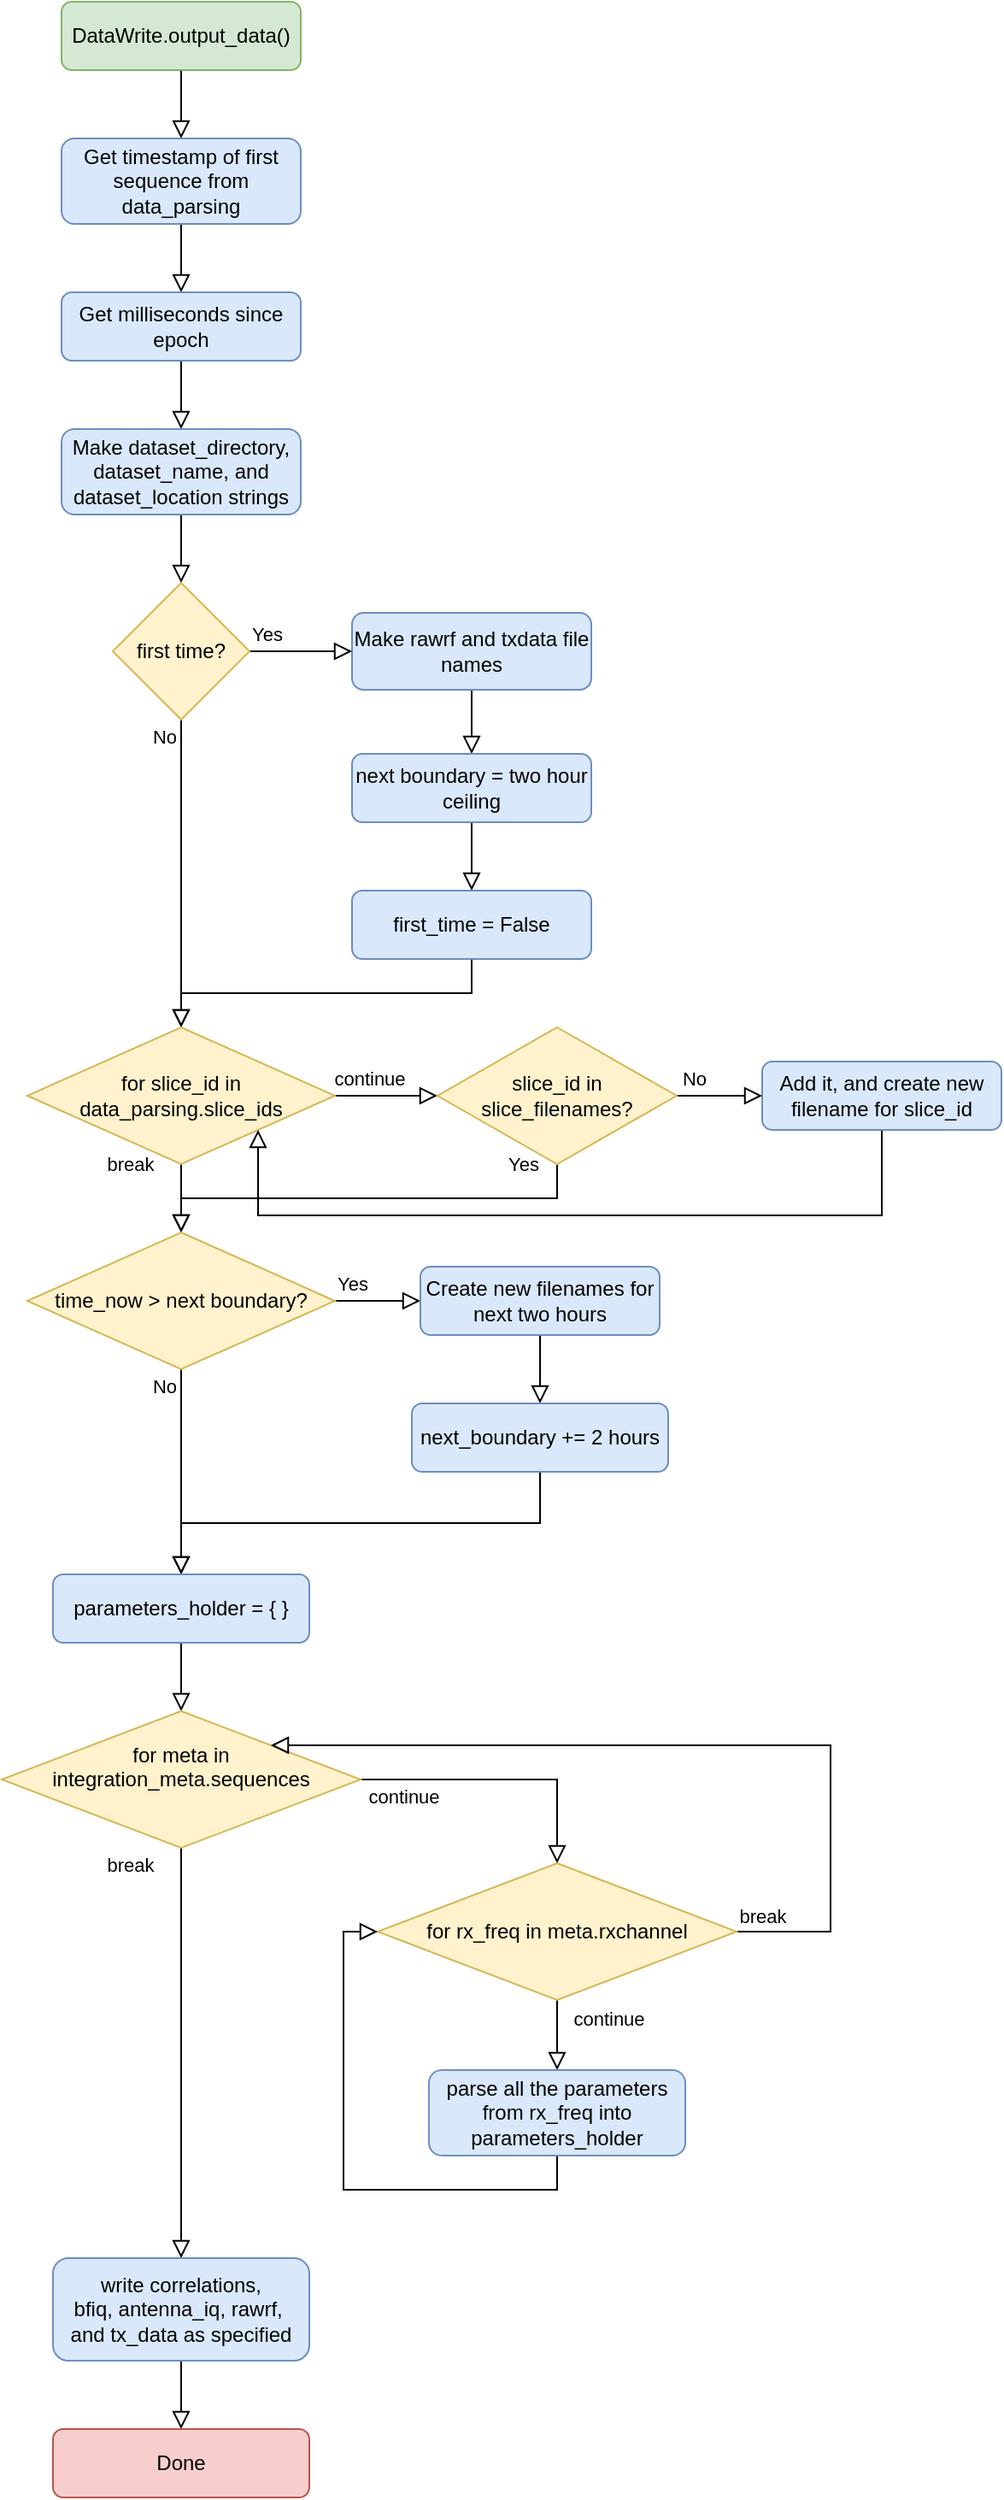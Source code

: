 <mxfile version="16.2.7" type="device"><diagram id="C5RBs43oDa-KdzZeNtuy" name="Page-1"><mxGraphModel dx="462" dy="736" grid="1" gridSize="10" guides="1" tooltips="1" connect="1" arrows="1" fold="1" page="1" pageScale="1" pageWidth="827" pageHeight="1169" math="0" shadow="0"><root><mxCell id="WIyWlLk6GJQsqaUBKTNV-0"/><mxCell id="WIyWlLk6GJQsqaUBKTNV-1" parent="WIyWlLk6GJQsqaUBKTNV-0"/><mxCell id="WIyWlLk6GJQsqaUBKTNV-2" value="" style="rounded=0;html=1;jettySize=auto;orthogonalLoop=1;fontSize=11;endArrow=block;endFill=0;endSize=8;strokeWidth=1;shadow=0;labelBackgroundColor=none;edgeStyle=orthogonalEdgeStyle;entryX=0.5;entryY=0;entryDx=0;entryDy=0;" parent="WIyWlLk6GJQsqaUBKTNV-1" source="WIyWlLk6GJQsqaUBKTNV-3" target="xpw0fC7WPd8FvdYWRSI3-0" edge="1"><mxGeometry relative="1" as="geometry"><mxPoint x="220" y="170" as="targetPoint"/></mxGeometry></mxCell><mxCell id="WIyWlLk6GJQsqaUBKTNV-3" value="DataWrite.output_data()" style="rounded=1;whiteSpace=wrap;html=1;fontSize=12;glass=0;strokeWidth=1;shadow=0;fillColor=#d5e8d4;strokeColor=#82b366;" parent="WIyWlLk6GJQsqaUBKTNV-1" vertex="1"><mxGeometry x="150" y="80" width="140" height="40" as="geometry"/></mxCell><mxCell id="xpw0fC7WPd8FvdYWRSI3-4" style="edgeStyle=orthogonalEdgeStyle;rounded=0;orthogonalLoop=1;jettySize=auto;html=1;exitX=0.5;exitY=1;exitDx=0;exitDy=0;entryX=0.5;entryY=0;entryDx=0;entryDy=0;endArrow=block;endFill=0;endSize=8;" edge="1" parent="WIyWlLk6GJQsqaUBKTNV-1" source="xpw0fC7WPd8FvdYWRSI3-0" target="xpw0fC7WPd8FvdYWRSI3-1"><mxGeometry relative="1" as="geometry"/></mxCell><mxCell id="xpw0fC7WPd8FvdYWRSI3-0" value="Get timestamp of first sequence from data_parsing" style="rounded=1;whiteSpace=wrap;html=1;fontSize=12;glass=0;strokeWidth=1;shadow=0;fillColor=#dae8fc;strokeColor=#6c8ebf;" vertex="1" parent="WIyWlLk6GJQsqaUBKTNV-1"><mxGeometry x="150" y="160" width="140" height="50" as="geometry"/></mxCell><mxCell id="xpw0fC7WPd8FvdYWRSI3-5" style="edgeStyle=orthogonalEdgeStyle;rounded=0;orthogonalLoop=1;jettySize=auto;html=1;exitX=0.5;exitY=1;exitDx=0;exitDy=0;entryX=0.5;entryY=0;entryDx=0;entryDy=0;endArrow=block;endFill=0;endSize=8;" edge="1" parent="WIyWlLk6GJQsqaUBKTNV-1" source="xpw0fC7WPd8FvdYWRSI3-1" target="xpw0fC7WPd8FvdYWRSI3-2"><mxGeometry relative="1" as="geometry"/></mxCell><mxCell id="xpw0fC7WPd8FvdYWRSI3-1" value="Get milliseconds since epoch" style="rounded=1;whiteSpace=wrap;html=1;fontSize=12;glass=0;strokeWidth=1;shadow=0;fillColor=#dae8fc;strokeColor=#6c8ebf;" vertex="1" parent="WIyWlLk6GJQsqaUBKTNV-1"><mxGeometry x="150" y="250" width="140" height="40" as="geometry"/></mxCell><mxCell id="xpw0fC7WPd8FvdYWRSI3-7" style="edgeStyle=orthogonalEdgeStyle;rounded=0;orthogonalLoop=1;jettySize=auto;html=1;exitX=0.5;exitY=1;exitDx=0;exitDy=0;endArrow=block;endFill=0;endSize=8;" edge="1" parent="WIyWlLk6GJQsqaUBKTNV-1" source="xpw0fC7WPd8FvdYWRSI3-2" target="xpw0fC7WPd8FvdYWRSI3-6"><mxGeometry relative="1" as="geometry"/></mxCell><mxCell id="xpw0fC7WPd8FvdYWRSI3-2" value="&lt;div&gt;Make dataset_directory, dataset_name, and dataset_location strings&lt;/div&gt;" style="rounded=1;whiteSpace=wrap;html=1;fontSize=12;glass=0;strokeWidth=1;shadow=0;fillColor=#dae8fc;strokeColor=#6c8ebf;" vertex="1" parent="WIyWlLk6GJQsqaUBKTNV-1"><mxGeometry x="150" y="330" width="140" height="50" as="geometry"/></mxCell><mxCell id="xpw0fC7WPd8FvdYWRSI3-10" style="edgeStyle=orthogonalEdgeStyle;rounded=0;orthogonalLoop=1;jettySize=auto;html=1;exitX=0.5;exitY=1;exitDx=0;exitDy=0;entryX=0.5;entryY=0;entryDx=0;entryDy=0;endArrow=block;endFill=0;endSize=8;" edge="1" parent="WIyWlLk6GJQsqaUBKTNV-1" source="xpw0fC7WPd8FvdYWRSI3-3" target="xpw0fC7WPd8FvdYWRSI3-8"><mxGeometry relative="1" as="geometry"/></mxCell><mxCell id="xpw0fC7WPd8FvdYWRSI3-3" value="Make rawrf and txdata file names" style="rounded=1;whiteSpace=wrap;html=1;fontSize=12;glass=0;strokeWidth=1;shadow=0;fillColor=#dae8fc;strokeColor=#6c8ebf;" vertex="1" parent="WIyWlLk6GJQsqaUBKTNV-1"><mxGeometry x="320" y="437.5" width="140" height="45" as="geometry"/></mxCell><mxCell id="xpw0fC7WPd8FvdYWRSI3-12" value="Yes" style="edgeStyle=orthogonalEdgeStyle;rounded=0;orthogonalLoop=1;jettySize=auto;html=1;exitX=1;exitY=0.5;exitDx=0;exitDy=0;entryX=0;entryY=0.5;entryDx=0;entryDy=0;endArrow=block;endFill=0;endSize=8;" edge="1" parent="WIyWlLk6GJQsqaUBKTNV-1" source="xpw0fC7WPd8FvdYWRSI3-6" target="xpw0fC7WPd8FvdYWRSI3-3"><mxGeometry x="-0.667" y="10" relative="1" as="geometry"><mxPoint as="offset"/></mxGeometry></mxCell><mxCell id="xpw0fC7WPd8FvdYWRSI3-15" value="No" style="edgeStyle=orthogonalEdgeStyle;rounded=0;orthogonalLoop=1;jettySize=auto;html=1;exitX=0.5;exitY=1;exitDx=0;exitDy=0;entryX=0.5;entryY=0;entryDx=0;entryDy=0;endArrow=block;endFill=0;endSize=8;" edge="1" parent="WIyWlLk6GJQsqaUBKTNV-1" source="xpw0fC7WPd8FvdYWRSI3-6" target="xpw0fC7WPd8FvdYWRSI3-13"><mxGeometry x="-0.889" y="-10" relative="1" as="geometry"><mxPoint as="offset"/></mxGeometry></mxCell><mxCell id="xpw0fC7WPd8FvdYWRSI3-6" value="first time?" style="rhombus;whiteSpace=wrap;html=1;fillColor=#fff2cc;strokeColor=#d6b656;" vertex="1" parent="WIyWlLk6GJQsqaUBKTNV-1"><mxGeometry x="180" y="420" width="80" height="80" as="geometry"/></mxCell><mxCell id="xpw0fC7WPd8FvdYWRSI3-11" style="edgeStyle=orthogonalEdgeStyle;rounded=0;orthogonalLoop=1;jettySize=auto;html=1;exitX=0.5;exitY=1;exitDx=0;exitDy=0;entryX=0.5;entryY=0;entryDx=0;entryDy=0;endArrow=block;endFill=0;endSize=8;" edge="1" parent="WIyWlLk6GJQsqaUBKTNV-1" source="xpw0fC7WPd8FvdYWRSI3-8" target="xpw0fC7WPd8FvdYWRSI3-9"><mxGeometry relative="1" as="geometry"/></mxCell><mxCell id="xpw0fC7WPd8FvdYWRSI3-8" value="next boundary = two hour ceiling" style="rounded=1;whiteSpace=wrap;html=1;fontSize=12;glass=0;strokeWidth=1;shadow=0;fillColor=#dae8fc;strokeColor=#6c8ebf;" vertex="1" parent="WIyWlLk6GJQsqaUBKTNV-1"><mxGeometry x="320" y="520" width="140" height="40" as="geometry"/></mxCell><mxCell id="xpw0fC7WPd8FvdYWRSI3-14" style="edgeStyle=orthogonalEdgeStyle;rounded=0;orthogonalLoop=1;jettySize=auto;html=1;exitX=0.5;exitY=1;exitDx=0;exitDy=0;entryX=0.5;entryY=0;entryDx=0;entryDy=0;endArrow=block;endFill=0;endSize=8;" edge="1" parent="WIyWlLk6GJQsqaUBKTNV-1" source="xpw0fC7WPd8FvdYWRSI3-9" target="xpw0fC7WPd8FvdYWRSI3-13"><mxGeometry relative="1" as="geometry"/></mxCell><mxCell id="xpw0fC7WPd8FvdYWRSI3-9" value="first_time = False" style="rounded=1;whiteSpace=wrap;html=1;fontSize=12;glass=0;strokeWidth=1;shadow=0;fillColor=#dae8fc;strokeColor=#6c8ebf;" vertex="1" parent="WIyWlLk6GJQsqaUBKTNV-1"><mxGeometry x="320" y="600" width="140" height="40" as="geometry"/></mxCell><mxCell id="xpw0fC7WPd8FvdYWRSI3-17" value="continue" style="edgeStyle=orthogonalEdgeStyle;rounded=0;orthogonalLoop=1;jettySize=auto;html=1;exitX=1;exitY=0.5;exitDx=0;exitDy=0;entryX=0;entryY=0.5;entryDx=0;entryDy=0;endArrow=block;endFill=0;endSize=8;" edge="1" parent="WIyWlLk6GJQsqaUBKTNV-1" source="xpw0fC7WPd8FvdYWRSI3-13"><mxGeometry x="-0.333" y="10" relative="1" as="geometry"><mxPoint x="370" y="720" as="targetPoint"/><mxPoint as="offset"/></mxGeometry></mxCell><mxCell id="xpw0fC7WPd8FvdYWRSI3-22" value="break" style="edgeStyle=orthogonalEdgeStyle;rounded=0;orthogonalLoop=1;jettySize=auto;html=1;exitX=0.5;exitY=1;exitDx=0;exitDy=0;entryX=0.5;entryY=0;entryDx=0;entryDy=0;endArrow=block;endFill=0;endSize=8;" edge="1" parent="WIyWlLk6GJQsqaUBKTNV-1" source="xpw0fC7WPd8FvdYWRSI3-13" target="xpw0fC7WPd8FvdYWRSI3-21"><mxGeometry x="-1" y="-30" relative="1" as="geometry"><mxPoint as="offset"/></mxGeometry></mxCell><mxCell id="xpw0fC7WPd8FvdYWRSI3-13" value="for slice_id in data_parsing.slice_ids" style="rhombus;whiteSpace=wrap;html=1;fillColor=#fff2cc;strokeColor=#d6b656;" vertex="1" parent="WIyWlLk6GJQsqaUBKTNV-1"><mxGeometry x="130" y="680" width="180" height="80" as="geometry"/></mxCell><mxCell id="xpw0fC7WPd8FvdYWRSI3-24" style="edgeStyle=orthogonalEdgeStyle;rounded=0;orthogonalLoop=1;jettySize=auto;html=1;exitX=0.5;exitY=1;exitDx=0;exitDy=0;entryX=1;entryY=1;entryDx=0;entryDy=0;endArrow=block;endFill=0;endSize=8;" edge="1" parent="WIyWlLk6GJQsqaUBKTNV-1" source="xpw0fC7WPd8FvdYWRSI3-18" target="xpw0fC7WPd8FvdYWRSI3-13"><mxGeometry relative="1" as="geometry"><Array as="points"><mxPoint x="630" y="790"/><mxPoint x="265" y="790"/></Array></mxGeometry></mxCell><mxCell id="xpw0fC7WPd8FvdYWRSI3-18" value="Add it, and create new filename for slice_id" style="rounded=1;whiteSpace=wrap;html=1;fontSize=12;glass=0;strokeWidth=1;shadow=0;fillColor=#dae8fc;strokeColor=#6c8ebf;" vertex="1" parent="WIyWlLk6GJQsqaUBKTNV-1"><mxGeometry x="560" y="700" width="140" height="40" as="geometry"/></mxCell><mxCell id="xpw0fC7WPd8FvdYWRSI3-20" value="No" style="edgeStyle=orthogonalEdgeStyle;rounded=0;orthogonalLoop=1;jettySize=auto;html=1;exitX=1;exitY=0.5;exitDx=0;exitDy=0;entryX=0;entryY=0.5;entryDx=0;entryDy=0;endArrow=block;endFill=0;endSize=8;" edge="1" parent="WIyWlLk6GJQsqaUBKTNV-1" source="xpw0fC7WPd8FvdYWRSI3-19" target="xpw0fC7WPd8FvdYWRSI3-18"><mxGeometry x="-0.6" y="10" relative="1" as="geometry"><mxPoint as="offset"/></mxGeometry></mxCell><mxCell id="xpw0fC7WPd8FvdYWRSI3-23" value="Yes" style="edgeStyle=orthogonalEdgeStyle;rounded=0;orthogonalLoop=1;jettySize=auto;html=1;exitX=0.5;exitY=1;exitDx=0;exitDy=0;entryX=0.5;entryY=0;entryDx=0;entryDy=0;endArrow=block;endFill=0;endSize=8;" edge="1" parent="WIyWlLk6GJQsqaUBKTNV-1" source="xpw0fC7WPd8FvdYWRSI3-19" target="xpw0fC7WPd8FvdYWRSI3-21"><mxGeometry x="-0.692" y="-20" relative="1" as="geometry"><mxPoint as="offset"/></mxGeometry></mxCell><mxCell id="xpw0fC7WPd8FvdYWRSI3-19" value="slice_id in slice_filenames?" style="rhombus;whiteSpace=wrap;html=1;fillColor=#fff2cc;strokeColor=#d6b656;" vertex="1" parent="WIyWlLk6GJQsqaUBKTNV-1"><mxGeometry x="370" y="680" width="140" height="80" as="geometry"/></mxCell><mxCell id="xpw0fC7WPd8FvdYWRSI3-26" value="Yes" style="edgeStyle=orthogonalEdgeStyle;rounded=0;orthogonalLoop=1;jettySize=auto;html=1;exitX=1;exitY=0.5;exitDx=0;exitDy=0;entryX=0;entryY=0.5;entryDx=0;entryDy=0;endArrow=block;endFill=0;endSize=8;" edge="1" parent="WIyWlLk6GJQsqaUBKTNV-1" source="xpw0fC7WPd8FvdYWRSI3-21" target="xpw0fC7WPd8FvdYWRSI3-25"><mxGeometry x="-0.6" y="10" relative="1" as="geometry"><mxPoint as="offset"/></mxGeometry></mxCell><mxCell id="xpw0fC7WPd8FvdYWRSI3-31" value="No" style="edgeStyle=orthogonalEdgeStyle;rounded=0;orthogonalLoop=1;jettySize=auto;html=1;exitX=0.5;exitY=1;exitDx=0;exitDy=0;entryX=0.5;entryY=0;entryDx=0;entryDy=0;endArrow=block;endFill=0;endSize=8;" edge="1" parent="WIyWlLk6GJQsqaUBKTNV-1" source="xpw0fC7WPd8FvdYWRSI3-21" target="xpw0fC7WPd8FvdYWRSI3-29"><mxGeometry x="-0.833" y="-10" relative="1" as="geometry"><mxPoint as="offset"/></mxGeometry></mxCell><mxCell id="xpw0fC7WPd8FvdYWRSI3-21" value="time_now &amp;gt; next boundary?" style="rhombus;whiteSpace=wrap;html=1;fillColor=#fff2cc;strokeColor=#d6b656;" vertex="1" parent="WIyWlLk6GJQsqaUBKTNV-1"><mxGeometry x="130" y="800" width="180" height="80" as="geometry"/></mxCell><mxCell id="xpw0fC7WPd8FvdYWRSI3-28" style="edgeStyle=orthogonalEdgeStyle;rounded=0;orthogonalLoop=1;jettySize=auto;html=1;exitX=0.5;exitY=1;exitDx=0;exitDy=0;entryX=0.5;entryY=0;entryDx=0;entryDy=0;endArrow=block;endFill=0;endSize=8;" edge="1" parent="WIyWlLk6GJQsqaUBKTNV-1" source="xpw0fC7WPd8FvdYWRSI3-25" target="xpw0fC7WPd8FvdYWRSI3-27"><mxGeometry relative="1" as="geometry"/></mxCell><mxCell id="xpw0fC7WPd8FvdYWRSI3-25" value="Create new filenames for next two hours" style="rounded=1;whiteSpace=wrap;html=1;fontSize=12;glass=0;strokeWidth=1;shadow=0;fillColor=#dae8fc;strokeColor=#6c8ebf;" vertex="1" parent="WIyWlLk6GJQsqaUBKTNV-1"><mxGeometry x="360" y="820" width="140" height="40" as="geometry"/></mxCell><mxCell id="xpw0fC7WPd8FvdYWRSI3-32" style="edgeStyle=orthogonalEdgeStyle;rounded=0;orthogonalLoop=1;jettySize=auto;html=1;exitX=0.5;exitY=1;exitDx=0;exitDy=0;entryX=0.5;entryY=0;entryDx=0;entryDy=0;endArrow=block;endFill=0;endSize=8;" edge="1" parent="WIyWlLk6GJQsqaUBKTNV-1" source="xpw0fC7WPd8FvdYWRSI3-27" target="xpw0fC7WPd8FvdYWRSI3-29"><mxGeometry relative="1" as="geometry"/></mxCell><mxCell id="xpw0fC7WPd8FvdYWRSI3-27" value="next_boundary += 2 hours" style="rounded=1;whiteSpace=wrap;html=1;fontSize=12;glass=0;strokeWidth=1;shadow=0;fillColor=#dae8fc;strokeColor=#6c8ebf;" vertex="1" parent="WIyWlLk6GJQsqaUBKTNV-1"><mxGeometry x="355" y="900" width="150" height="40" as="geometry"/></mxCell><mxCell id="xpw0fC7WPd8FvdYWRSI3-33" style="edgeStyle=orthogonalEdgeStyle;rounded=0;orthogonalLoop=1;jettySize=auto;html=1;exitX=0.5;exitY=1;exitDx=0;exitDy=0;entryX=0.5;entryY=0;entryDx=0;entryDy=0;endArrow=block;endFill=0;endSize=8;" edge="1" parent="WIyWlLk6GJQsqaUBKTNV-1" source="xpw0fC7WPd8FvdYWRSI3-29" target="xpw0fC7WPd8FvdYWRSI3-30"><mxGeometry relative="1" as="geometry"/></mxCell><mxCell id="xpw0fC7WPd8FvdYWRSI3-29" value="parameters_holder = { } " style="rounded=1;whiteSpace=wrap;html=1;fontSize=12;glass=0;strokeWidth=1;shadow=0;fillColor=#dae8fc;strokeColor=#6c8ebf;" vertex="1" parent="WIyWlLk6GJQsqaUBKTNV-1"><mxGeometry x="145" y="1000" width="150" height="40" as="geometry"/></mxCell><mxCell id="xpw0fC7WPd8FvdYWRSI3-35" value="continue" style="edgeStyle=orthogonalEdgeStyle;rounded=0;orthogonalLoop=1;jettySize=auto;html=1;exitX=1;exitY=0.5;exitDx=0;exitDy=0;entryX=0.5;entryY=0;entryDx=0;entryDy=0;endArrow=block;endFill=0;endSize=8;" edge="1" parent="WIyWlLk6GJQsqaUBKTNV-1" source="xpw0fC7WPd8FvdYWRSI3-30" target="xpw0fC7WPd8FvdYWRSI3-34"><mxGeometry x="-0.695" y="-10" relative="1" as="geometry"><mxPoint as="offset"/></mxGeometry></mxCell><mxCell id="xpw0fC7WPd8FvdYWRSI3-41" value="break" style="edgeStyle=orthogonalEdgeStyle;rounded=0;orthogonalLoop=1;jettySize=auto;html=1;exitX=0.5;exitY=1;exitDx=0;exitDy=0;entryX=0.5;entryY=0;entryDx=0;entryDy=0;endArrow=block;endFill=0;endSize=8;" edge="1" parent="WIyWlLk6GJQsqaUBKTNV-1" source="xpw0fC7WPd8FvdYWRSI3-30"><mxGeometry x="-0.917" y="-30" relative="1" as="geometry"><mxPoint x="220" y="1400" as="targetPoint"/><mxPoint as="offset"/></mxGeometry></mxCell><mxCell id="xpw0fC7WPd8FvdYWRSI3-30" value="&lt;div&gt;for meta in integration_meta.sequences&lt;/div&gt;&lt;div&gt;&lt;br&gt;&lt;/div&gt;" style="rhombus;whiteSpace=wrap;html=1;fillColor=#fff2cc;strokeColor=#d6b656;" vertex="1" parent="WIyWlLk6GJQsqaUBKTNV-1"><mxGeometry x="115" y="1080" width="210" height="80" as="geometry"/></mxCell><mxCell id="xpw0fC7WPd8FvdYWRSI3-36" value="break" style="edgeStyle=orthogonalEdgeStyle;rounded=0;orthogonalLoop=1;jettySize=auto;html=1;exitX=1;exitY=0.5;exitDx=0;exitDy=0;entryX=1;entryY=0;entryDx=0;entryDy=0;endArrow=block;endFill=0;endSize=8;" edge="1" parent="WIyWlLk6GJQsqaUBKTNV-1" source="xpw0fC7WPd8FvdYWRSI3-34" target="xpw0fC7WPd8FvdYWRSI3-30"><mxGeometry x="-0.939" y="9" relative="1" as="geometry"><Array as="points"><mxPoint x="600" y="1209"/><mxPoint x="600" y="1100"/></Array><mxPoint as="offset"/></mxGeometry></mxCell><mxCell id="xpw0fC7WPd8FvdYWRSI3-38" value="continue" style="edgeStyle=orthogonalEdgeStyle;rounded=0;orthogonalLoop=1;jettySize=auto;html=1;exitX=0.5;exitY=1;exitDx=0;exitDy=0;entryX=0.5;entryY=0;entryDx=0;entryDy=0;endArrow=block;endFill=0;endSize=8;" edge="1" parent="WIyWlLk6GJQsqaUBKTNV-1" source="xpw0fC7WPd8FvdYWRSI3-34" target="xpw0fC7WPd8FvdYWRSI3-37"><mxGeometry x="-0.463" y="30" relative="1" as="geometry"><mxPoint as="offset"/></mxGeometry></mxCell><mxCell id="xpw0fC7WPd8FvdYWRSI3-34" value="for rx_freq in meta.rxchannel" style="rhombus;whiteSpace=wrap;html=1;fillColor=#fff2cc;strokeColor=#d6b656;" vertex="1" parent="WIyWlLk6GJQsqaUBKTNV-1"><mxGeometry x="335" y="1169" width="210" height="80" as="geometry"/></mxCell><mxCell id="xpw0fC7WPd8FvdYWRSI3-39" style="edgeStyle=orthogonalEdgeStyle;rounded=0;orthogonalLoop=1;jettySize=auto;html=1;exitX=0.5;exitY=1;exitDx=0;exitDy=0;entryX=0;entryY=0.5;entryDx=0;entryDy=0;endArrow=block;endFill=0;endSize=8;" edge="1" parent="WIyWlLk6GJQsqaUBKTNV-1" source="xpw0fC7WPd8FvdYWRSI3-37" target="xpw0fC7WPd8FvdYWRSI3-34"><mxGeometry relative="1" as="geometry"/></mxCell><mxCell id="xpw0fC7WPd8FvdYWRSI3-37" value="parse all the parameters from rx_freq into parameters_holder" style="rounded=1;whiteSpace=wrap;html=1;fontSize=12;glass=0;strokeWidth=1;shadow=0;fillColor=#dae8fc;strokeColor=#6c8ebf;" vertex="1" parent="WIyWlLk6GJQsqaUBKTNV-1"><mxGeometry x="365" y="1290" width="150" height="50" as="geometry"/></mxCell><mxCell id="xpw0fC7WPd8FvdYWRSI3-45" style="edgeStyle=orthogonalEdgeStyle;rounded=0;orthogonalLoop=1;jettySize=auto;html=1;exitX=0.5;exitY=1;exitDx=0;exitDy=0;entryX=0.5;entryY=0;entryDx=0;entryDy=0;endArrow=block;endFill=0;endSize=8;" edge="1" parent="WIyWlLk6GJQsqaUBKTNV-1" source="xpw0fC7WPd8FvdYWRSI3-42" target="xpw0fC7WPd8FvdYWRSI3-44"><mxGeometry relative="1" as="geometry"/></mxCell><mxCell id="xpw0fC7WPd8FvdYWRSI3-42" value="&lt;div&gt;write correlations, bfiq&lt;span style=&quot;white-space: pre&quot;&gt;, antenna_iq, rawrf, &lt;br&gt;&lt;/span&gt;&lt;/div&gt;&lt;div&gt;&lt;span style=&quot;white-space: pre&quot;&gt;and tx_data as specified&lt;/span&gt;&lt;/div&gt;" style="rounded=1;whiteSpace=wrap;html=1;fontSize=12;glass=0;strokeWidth=1;shadow=0;fillColor=#dae8fc;strokeColor=#6c8ebf;" vertex="1" parent="WIyWlLk6GJQsqaUBKTNV-1"><mxGeometry x="145" y="1400" width="150" height="60" as="geometry"/></mxCell><mxCell id="xpw0fC7WPd8FvdYWRSI3-44" value="Done" style="rounded=1;whiteSpace=wrap;html=1;fontSize=12;glass=0;strokeWidth=1;shadow=0;fillColor=#f8cecc;strokeColor=#b85450;" vertex="1" parent="WIyWlLk6GJQsqaUBKTNV-1"><mxGeometry x="145" y="1500" width="150" height="40" as="geometry"/></mxCell></root></mxGraphModel></diagram></mxfile>
